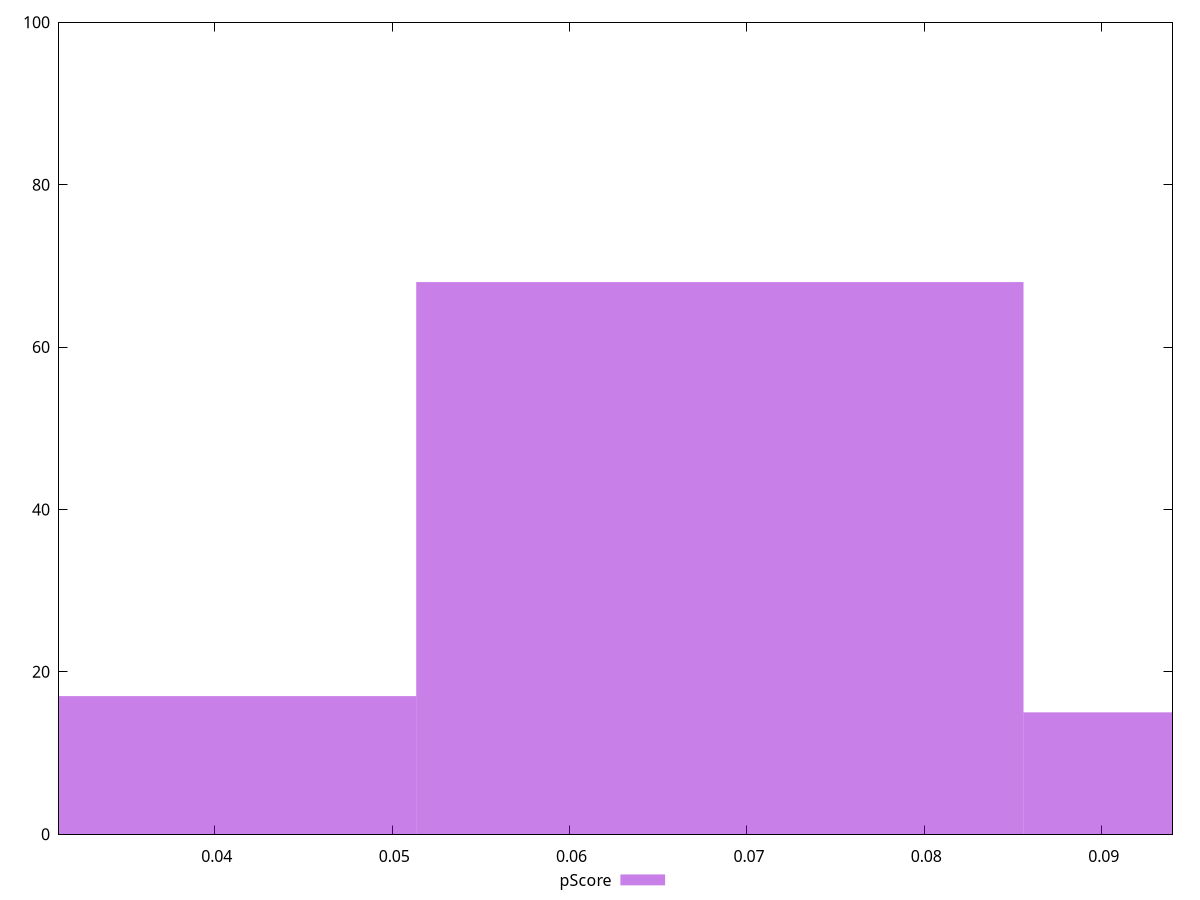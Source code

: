 reset

$pScore <<EOF
0.06847287083314128 68
0.10270930624971192 15
0.03423643541657064 17
EOF

set key outside below
set boxwidth 0.03423643541657064
set xrange [0.03121488180560178:0.09399121710946445]
set yrange [0:100]
set trange [0:100]
set style fill transparent solid 0.5 noborder
set terminal svg size 640, 490 enhanced background rgb 'white'
set output "report_00015_2021-02-09T16-11-33.973Z/interactive/samples/pages+cached/pScore/histogram.svg"

plot $pScore title "pScore" with boxes

reset
